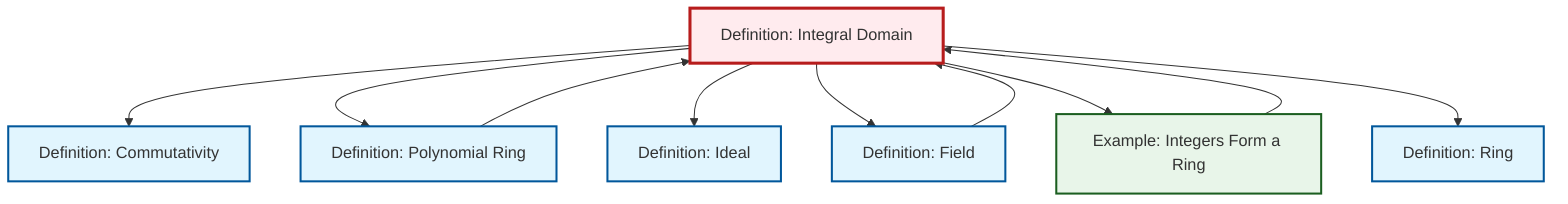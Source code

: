 graph TD
    classDef definition fill:#e1f5fe,stroke:#01579b,stroke-width:2px
    classDef theorem fill:#f3e5f5,stroke:#4a148c,stroke-width:2px
    classDef axiom fill:#fff3e0,stroke:#e65100,stroke-width:2px
    classDef example fill:#e8f5e9,stroke:#1b5e20,stroke-width:2px
    classDef current fill:#ffebee,stroke:#b71c1c,stroke-width:3px
    def-integral-domain["Definition: Integral Domain"]:::definition
    def-polynomial-ring["Definition: Polynomial Ring"]:::definition
    def-ideal["Definition: Ideal"]:::definition
    def-field["Definition: Field"]:::definition
    def-commutativity["Definition: Commutativity"]:::definition
    def-ring["Definition: Ring"]:::definition
    ex-integers-ring["Example: Integers Form a Ring"]:::example
    def-integral-domain --> def-commutativity
    def-integral-domain --> def-polynomial-ring
    def-field --> def-integral-domain
    def-integral-domain --> def-ideal
    def-integral-domain --> def-field
    def-integral-domain --> ex-integers-ring
    ex-integers-ring --> def-integral-domain
    def-integral-domain --> def-ring
    def-polynomial-ring --> def-integral-domain
    class def-integral-domain current